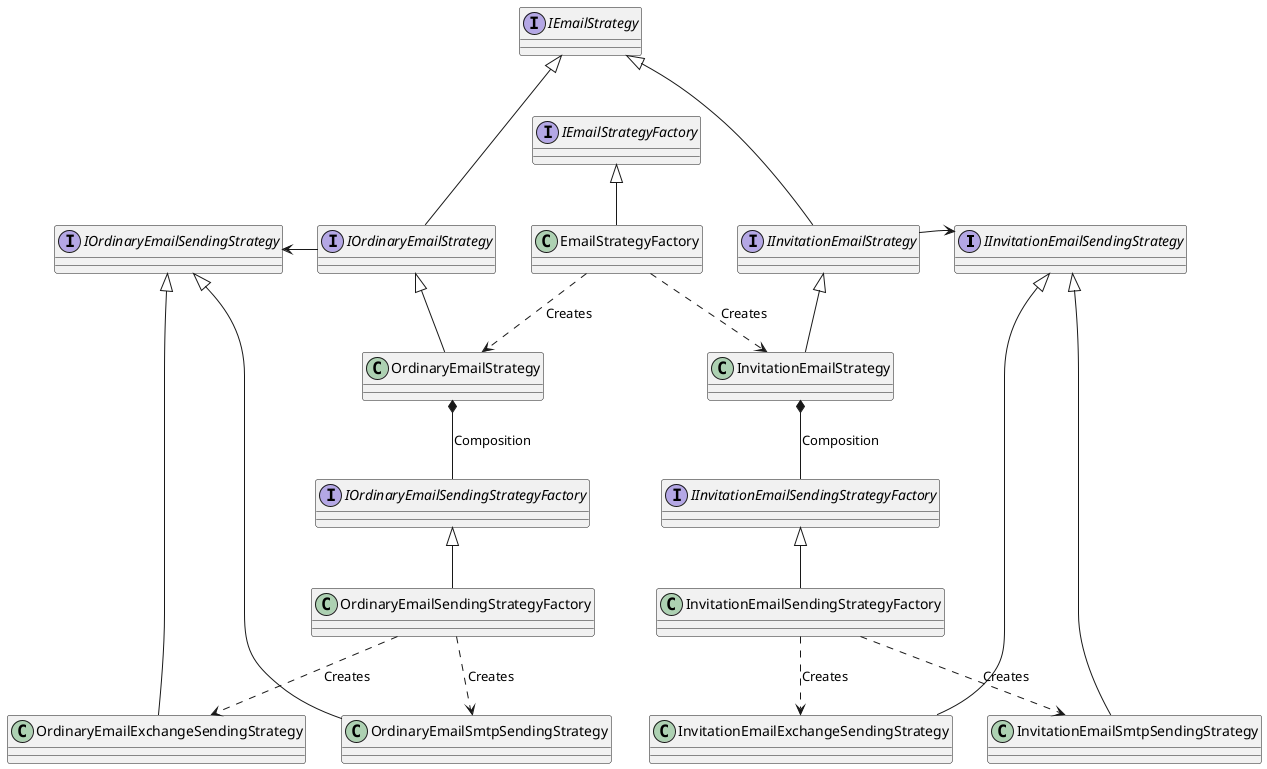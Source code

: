 @startuml Email Appointment WebJob

interface IInvitationEmailSendingStrategy {
    'SendInvitation(email:Email, invitationData:InvitationData, recipients:List<EmailRecipient>, streamsToDisposeAfterSending:List<Stream>) : void
    'UpdateInvitation(email:Email, invitationData:InvitationData, recipients:List<EmailRecipient>, streamsToDisposeAfterSending:List<Stream>) : void
    'CancelInvitation(email:Email, invitationData:InvitationData, recipients:List<EmailRecipient>) : void
}
interface IInvitationEmailSendingStrategyFactory {
    'Get(emailServerType:EmailServerType) : IInvitationEmailSendingStrategy
}
interface IInvitationEmailStrategy {
}
IEmailStrategy <|--- IInvitationEmailStrategy
class InvitationEmailExchangeSendingStrategy {
    '+ InvitationEmailExchangeSendingStrategy(attachmentHelper:IAttachmentHelper, exchangeConfigurationProvider:IEmailServerConfigurationProvider, appointmentDataAdapter:IInvitationAppointmentDataAdapter)
    '+ SendInvitation(email:Email, invitationData:InvitationData, recipients:List<EmailRecipient>, streamsToDisposeAfterSending:List<Stream>) : void
    '+ UpdateInvitation(email:Email, invitationData:InvitationData, recipients:List<EmailRecipient>, streamsToDisposeAfterSending:List<Stream>) : void
    '+ CancelInvitation(email:Email, invitationData:InvitationData, recipients:List<EmailRecipient>) : void
}
IInvitationEmailSendingStrategy <|-- InvitationEmailExchangeSendingStrategy
class InvitationEmailSendingStrategyFactory {
    '+ InvitationEmailSendingStrategyFactory(componentContext:IComponentContext)
    '+ Get(emailServerType:EmailServerType) : IInvitationEmailSendingStrategy
}
IInvitationEmailSendingStrategyFactory <|-- InvitationEmailSendingStrategyFactory
class InvitationEmailSmtpSendingStrategy {
    '+ InvitationEmailSmtpSendingStrategy(emailServerConfigurationProvider:IEmailServerConfigurationProvider, appointmentDataAdapter:IInvitationAppointmentDataAdapter, attachmentHelper:IAttachmentHelper)
    '+ SendInvitation(email:Email, invitationData:InvitationData, recipients:List<EmailRecipient>, streamsToDisposeAfterSending:List<Stream>) : void
    '+ UpdateInvitation(email:Email, invitationData:InvitationData, recipients:List<EmailRecipient>, streamsToDisposeAfterSending:List<Stream>) : void
    '+ CancelInvitation(email:Email, invitationData:InvitationData, recipients:List<EmailRecipient>) : void
}
IInvitationEmailSendingStrategy <|-- InvitationEmailSmtpSendingStrategy
class InvitationEmailStrategy {
    '+ InvitationEmailStrategy(appointmentDataAdapter:IInvitationAppointmentDataAdapter, invitationEmailSendingStrategyFactory:IInvitationEmailSendingStrategyFactory)
    '+ Send(email:Email, emailServerType:EmailServerType, recipients:List<EmailRecipient>, streamsToDisposeAfterSending:List<Stream>) : void
}
IInvitationEmailStrategy <|-- InvitationEmailStrategy

class EmailStrategyFactory {
    '+ EmailStrategyFactory(enumTypeItemRepository:IEnumTypeItemRepository, ordinaryEmailStrategy:IOrdinaryEmailStrategy, invitationEmailSendingStrategy:IInvitationEmailStrategy)
    '+ Get(emailTypeId:Guid) : IEmailStrategy
}
IEmailStrategyFactory <|-- EmailStrategyFactory
interface IEmailStrategy {
    'Send(email:Email, emailServerType:EmailServerType, recipients:List<EmailRecipient>, streamsToDisposeAfterSending:List<Stream>) : void
}
interface IEmailStrategyFactory {
    'Get(emailTypeId:Guid) : IEmailStrategy
}

EmailStrategyFactory ..> OrdinaryEmailStrategy : Creates
EmailStrategyFactory ..> InvitationEmailStrategy : Creates

IInvitationEmailStrategy -[hidden]left-> IInvitationEmailSendingStrategy

IInvitationEmailStrategy -> IInvitationEmailSendingStrategy
InvitationEmailStrategy *-- IInvitationEmailSendingStrategyFactory : Composition
InvitationEmailSendingStrategyFactory ..> InvitationEmailExchangeSendingStrategy : Creates
InvitationEmailSendingStrategyFactory ..> InvitationEmailSmtpSendingStrategy : Creates

interface IOrdinaryEmailSendingStrategy {
    'Send(message:MailMessage) : void
}
interface IOrdinaryEmailSendingStrategyFactory {
    'Get(emailServerType:EmailServerType) : IOrdinaryEmailSendingStrategy
}
interface IOrdinaryEmailStrategy {
}
IEmailStrategy <|--- IOrdinaryEmailStrategy
class OrdinaryEmailExchangeSendingStrategy {
    '+ OrdinaryEmailExchangeSendingStrategy(emailClientProvider:IEmailServerClientProvider, emailConfigurationProvider:IEmailServerConfigurationProvider)
    '+ Send(message:MailMessage) : void
}
IOrdinaryEmailSendingStrategy <|-- OrdinaryEmailExchangeSendingStrategy
class OrdinaryEmailSendingStrategyFactory {
    '+ OrdinaryEmailSendingStrategyFactory(componentContext:IComponentContext)
    '+ Get(emailServerType:EmailServerType) : IOrdinaryEmailSendingStrategy
}
IOrdinaryEmailSendingStrategyFactory <|-- OrdinaryEmailSendingStrategyFactory
class OrdinaryEmailSmtpSendingStrategy {
    '+ OrdinaryEmailSmtpSendingStrategy(emailClientProvider:IEmailServerClientProvider, emailConfigurationProvider:IEmailServerConfigurationProvider)
    '+ Send(message:MailMessage) : void
}
IOrdinaryEmailSendingStrategy <|-- OrdinaryEmailSmtpSendingStrategy
class OrdinaryEmailStrategy {
    '+ OrdinaryEmailStrategy(messageBuilder:IMailMessageBuilder, ordinaryEmailSendingStrategyFactory:IOrdinaryEmailSendingStrategyFactory)
    '+ Send(email:Email, emailServerType:EmailServerType, recipients:List<EmailRecipient>, streamsToDisposeAfterSending:List<Stream>) : void
}
IOrdinaryEmailStrategy <|-- OrdinaryEmailStrategy

IOrdinaryEmailStrategy -left-> IOrdinaryEmailSendingStrategy
OrdinaryEmailStrategy *-- IOrdinaryEmailSendingStrategyFactory : Composition
OrdinaryEmailSendingStrategyFactory .down.> OrdinaryEmailExchangeSendingStrategy : Creates
OrdinaryEmailSendingStrategyFactory .down.> OrdinaryEmailSmtpSendingStrategy : Creates


@enduml
